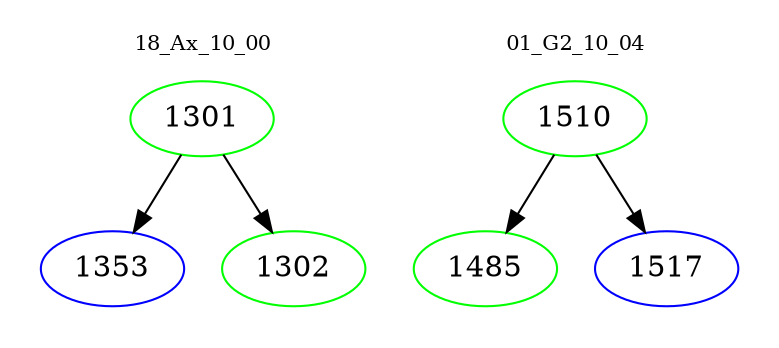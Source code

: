 digraph{
subgraph cluster_0 {
color = white
label = "18_Ax_10_00";
fontsize=10;
T0_1301 [label="1301", color="green"]
T0_1301 -> T0_1353 [color="black"]
T0_1353 [label="1353", color="blue"]
T0_1301 -> T0_1302 [color="black"]
T0_1302 [label="1302", color="green"]
}
subgraph cluster_1 {
color = white
label = "01_G2_10_04";
fontsize=10;
T1_1510 [label="1510", color="green"]
T1_1510 -> T1_1485 [color="black"]
T1_1485 [label="1485", color="green"]
T1_1510 -> T1_1517 [color="black"]
T1_1517 [label="1517", color="blue"]
}
}
